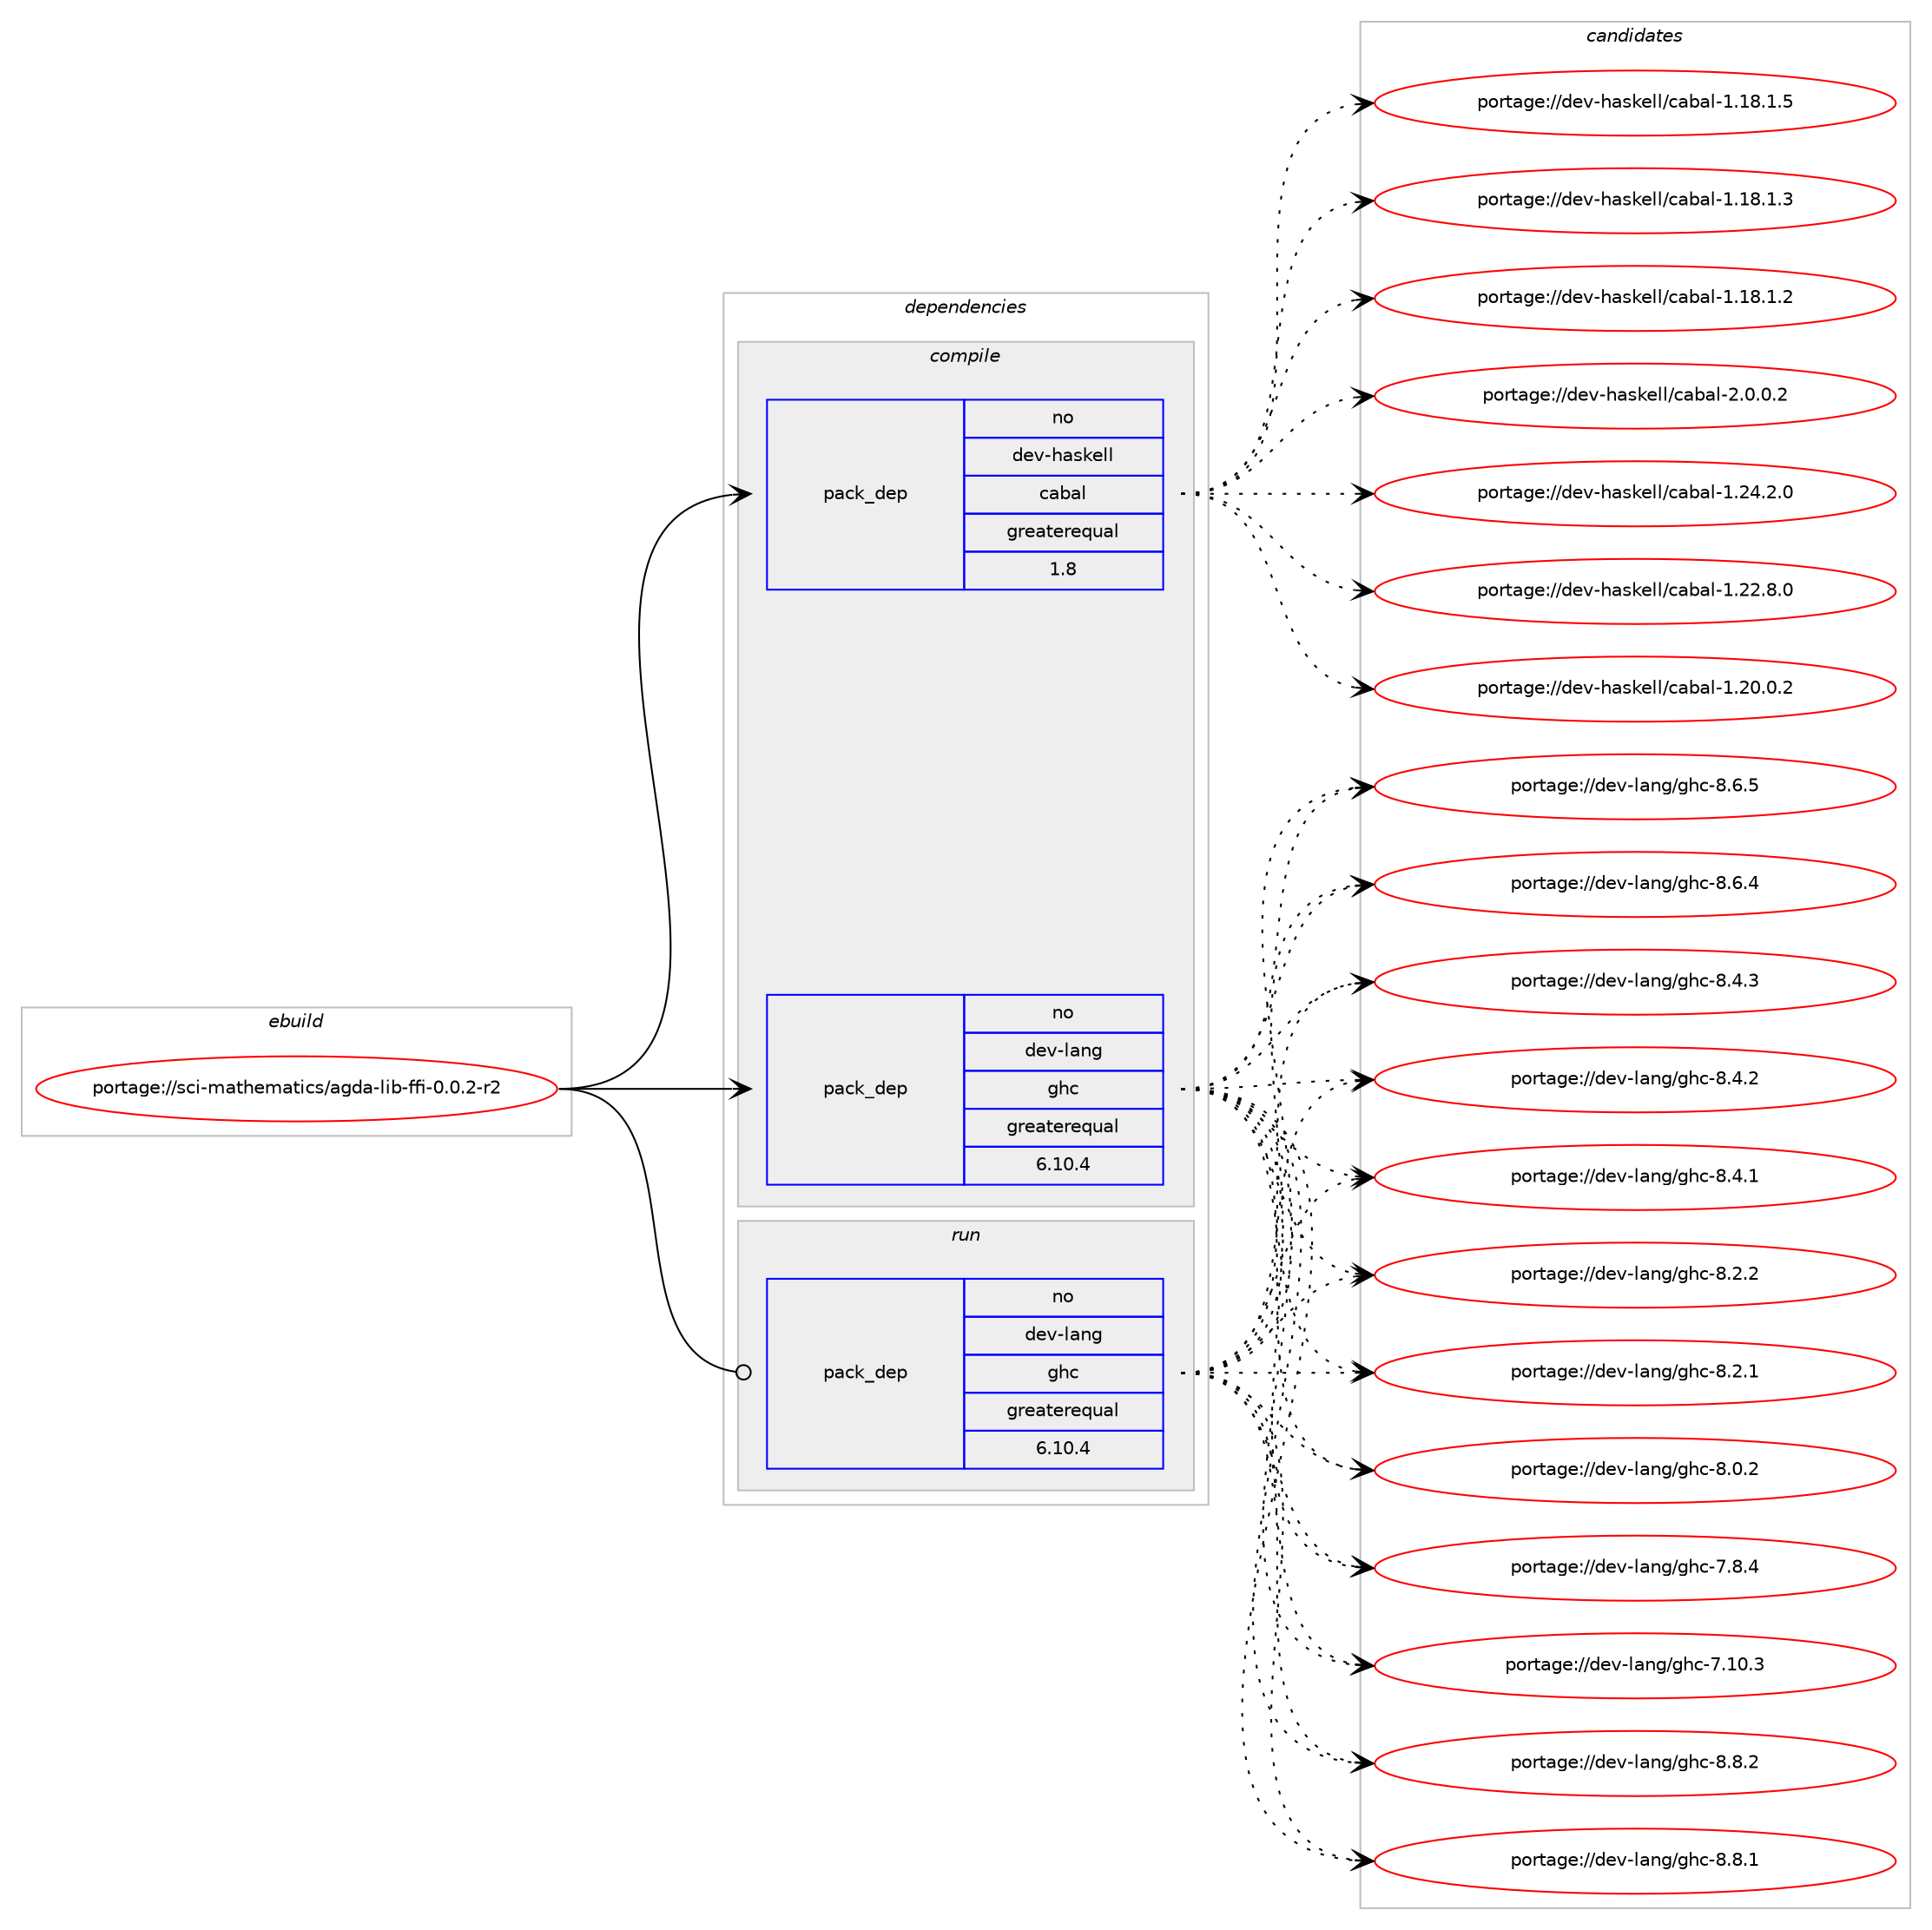 digraph prolog {

# *************
# Graph options
# *************

newrank=true;
concentrate=true;
compound=true;
graph [rankdir=LR,fontname=Helvetica,fontsize=10,ranksep=1.5];#, ranksep=2.5, nodesep=0.2];
edge  [arrowhead=vee];
node  [fontname=Helvetica,fontsize=10];

# **********
# The ebuild
# **********

subgraph cluster_leftcol {
color=gray;
rank=same;
label=<<i>ebuild</i>>;
id [label="portage://sci-mathematics/agda-lib-ffi-0.0.2-r2", color=red, width=4, href="../sci-mathematics/agda-lib-ffi-0.0.2-r2.svg"];
}

# ****************
# The dependencies
# ****************

subgraph cluster_midcol {
color=gray;
label=<<i>dependencies</i>>;
subgraph cluster_compile {
fillcolor="#eeeeee";
style=filled;
label=<<i>compile</i>>;
subgraph pack61184 {
dependency77794 [label=<<TABLE BORDER="0" CELLBORDER="1" CELLSPACING="0" CELLPADDING="4" WIDTH="220"><TR><TD ROWSPAN="6" CELLPADDING="30">pack_dep</TD></TR><TR><TD WIDTH="110">no</TD></TR><TR><TD>dev-haskell</TD></TR><TR><TD>cabal</TD></TR><TR><TD>greaterequal</TD></TR><TR><TD>1.8</TD></TR></TABLE>>, shape=none, color=blue];
}
id:e -> dependency77794:w [weight=20,style="solid",arrowhead="vee"];
subgraph pack61185 {
dependency77795 [label=<<TABLE BORDER="0" CELLBORDER="1" CELLSPACING="0" CELLPADDING="4" WIDTH="220"><TR><TD ROWSPAN="6" CELLPADDING="30">pack_dep</TD></TR><TR><TD WIDTH="110">no</TD></TR><TR><TD>dev-lang</TD></TR><TR><TD>ghc</TD></TR><TR><TD>greaterequal</TD></TR><TR><TD>6.10.4</TD></TR></TABLE>>, shape=none, color=blue];
}
id:e -> dependency77795:w [weight=20,style="solid",arrowhead="vee"];
}
subgraph cluster_compileandrun {
fillcolor="#eeeeee";
style=filled;
label=<<i>compile and run</i>>;
}
subgraph cluster_run {
fillcolor="#eeeeee";
style=filled;
label=<<i>run</i>>;
subgraph pack61186 {
dependency77796 [label=<<TABLE BORDER="0" CELLBORDER="1" CELLSPACING="0" CELLPADDING="4" WIDTH="220"><TR><TD ROWSPAN="6" CELLPADDING="30">pack_dep</TD></TR><TR><TD WIDTH="110">no</TD></TR><TR><TD>dev-lang</TD></TR><TR><TD>ghc</TD></TR><TR><TD>greaterequal</TD></TR><TR><TD>6.10.4</TD></TR></TABLE>>, shape=none, color=blue];
}
id:e -> dependency77796:w [weight=20,style="solid",arrowhead="odot"];
}
}

# **************
# The candidates
# **************

subgraph cluster_choices {
rank=same;
color=gray;
label=<<i>candidates</i>>;

subgraph choice61184 {
color=black;
nodesep=1;
choice100101118451049711510710110810847999798971084550464846484650 [label="portage://dev-haskell/cabal-2.0.0.2", color=red, width=4,href="../dev-haskell/cabal-2.0.0.2.svg"];
choice10010111845104971151071011081084799979897108454946505246504648 [label="portage://dev-haskell/cabal-1.24.2.0", color=red, width=4,href="../dev-haskell/cabal-1.24.2.0.svg"];
choice10010111845104971151071011081084799979897108454946505046564648 [label="portage://dev-haskell/cabal-1.22.8.0", color=red, width=4,href="../dev-haskell/cabal-1.22.8.0.svg"];
choice10010111845104971151071011081084799979897108454946504846484650 [label="portage://dev-haskell/cabal-1.20.0.2", color=red, width=4,href="../dev-haskell/cabal-1.20.0.2.svg"];
choice10010111845104971151071011081084799979897108454946495646494653 [label="portage://dev-haskell/cabal-1.18.1.5", color=red, width=4,href="../dev-haskell/cabal-1.18.1.5.svg"];
choice10010111845104971151071011081084799979897108454946495646494651 [label="portage://dev-haskell/cabal-1.18.1.3", color=red, width=4,href="../dev-haskell/cabal-1.18.1.3.svg"];
choice10010111845104971151071011081084799979897108454946495646494650 [label="portage://dev-haskell/cabal-1.18.1.2", color=red, width=4,href="../dev-haskell/cabal-1.18.1.2.svg"];
dependency77794:e -> choice100101118451049711510710110810847999798971084550464846484650:w [style=dotted,weight="100"];
dependency77794:e -> choice10010111845104971151071011081084799979897108454946505246504648:w [style=dotted,weight="100"];
dependency77794:e -> choice10010111845104971151071011081084799979897108454946505046564648:w [style=dotted,weight="100"];
dependency77794:e -> choice10010111845104971151071011081084799979897108454946504846484650:w [style=dotted,weight="100"];
dependency77794:e -> choice10010111845104971151071011081084799979897108454946495646494653:w [style=dotted,weight="100"];
dependency77794:e -> choice10010111845104971151071011081084799979897108454946495646494651:w [style=dotted,weight="100"];
dependency77794:e -> choice10010111845104971151071011081084799979897108454946495646494650:w [style=dotted,weight="100"];
}
subgraph choice61185 {
color=black;
nodesep=1;
choice10010111845108971101034710310499455646564650 [label="portage://dev-lang/ghc-8.8.2", color=red, width=4,href="../dev-lang/ghc-8.8.2.svg"];
choice10010111845108971101034710310499455646564649 [label="portage://dev-lang/ghc-8.8.1", color=red, width=4,href="../dev-lang/ghc-8.8.1.svg"];
choice10010111845108971101034710310499455646544653 [label="portage://dev-lang/ghc-8.6.5", color=red, width=4,href="../dev-lang/ghc-8.6.5.svg"];
choice10010111845108971101034710310499455646544652 [label="portage://dev-lang/ghc-8.6.4", color=red, width=4,href="../dev-lang/ghc-8.6.4.svg"];
choice10010111845108971101034710310499455646524651 [label="portage://dev-lang/ghc-8.4.3", color=red, width=4,href="../dev-lang/ghc-8.4.3.svg"];
choice10010111845108971101034710310499455646524650 [label="portage://dev-lang/ghc-8.4.2", color=red, width=4,href="../dev-lang/ghc-8.4.2.svg"];
choice10010111845108971101034710310499455646524649 [label="portage://dev-lang/ghc-8.4.1", color=red, width=4,href="../dev-lang/ghc-8.4.1.svg"];
choice10010111845108971101034710310499455646504650 [label="portage://dev-lang/ghc-8.2.2", color=red, width=4,href="../dev-lang/ghc-8.2.2.svg"];
choice10010111845108971101034710310499455646504649 [label="portage://dev-lang/ghc-8.2.1", color=red, width=4,href="../dev-lang/ghc-8.2.1.svg"];
choice10010111845108971101034710310499455646484650 [label="portage://dev-lang/ghc-8.0.2", color=red, width=4,href="../dev-lang/ghc-8.0.2.svg"];
choice10010111845108971101034710310499455546564652 [label="portage://dev-lang/ghc-7.8.4", color=red, width=4,href="../dev-lang/ghc-7.8.4.svg"];
choice1001011184510897110103471031049945554649484651 [label="portage://dev-lang/ghc-7.10.3", color=red, width=4,href="../dev-lang/ghc-7.10.3.svg"];
dependency77795:e -> choice10010111845108971101034710310499455646564650:w [style=dotted,weight="100"];
dependency77795:e -> choice10010111845108971101034710310499455646564649:w [style=dotted,weight="100"];
dependency77795:e -> choice10010111845108971101034710310499455646544653:w [style=dotted,weight="100"];
dependency77795:e -> choice10010111845108971101034710310499455646544652:w [style=dotted,weight="100"];
dependency77795:e -> choice10010111845108971101034710310499455646524651:w [style=dotted,weight="100"];
dependency77795:e -> choice10010111845108971101034710310499455646524650:w [style=dotted,weight="100"];
dependency77795:e -> choice10010111845108971101034710310499455646524649:w [style=dotted,weight="100"];
dependency77795:e -> choice10010111845108971101034710310499455646504650:w [style=dotted,weight="100"];
dependency77795:e -> choice10010111845108971101034710310499455646504649:w [style=dotted,weight="100"];
dependency77795:e -> choice10010111845108971101034710310499455646484650:w [style=dotted,weight="100"];
dependency77795:e -> choice10010111845108971101034710310499455546564652:w [style=dotted,weight="100"];
dependency77795:e -> choice1001011184510897110103471031049945554649484651:w [style=dotted,weight="100"];
}
subgraph choice61186 {
color=black;
nodesep=1;
choice10010111845108971101034710310499455646564650 [label="portage://dev-lang/ghc-8.8.2", color=red, width=4,href="../dev-lang/ghc-8.8.2.svg"];
choice10010111845108971101034710310499455646564649 [label="portage://dev-lang/ghc-8.8.1", color=red, width=4,href="../dev-lang/ghc-8.8.1.svg"];
choice10010111845108971101034710310499455646544653 [label="portage://dev-lang/ghc-8.6.5", color=red, width=4,href="../dev-lang/ghc-8.6.5.svg"];
choice10010111845108971101034710310499455646544652 [label="portage://dev-lang/ghc-8.6.4", color=red, width=4,href="../dev-lang/ghc-8.6.4.svg"];
choice10010111845108971101034710310499455646524651 [label="portage://dev-lang/ghc-8.4.3", color=red, width=4,href="../dev-lang/ghc-8.4.3.svg"];
choice10010111845108971101034710310499455646524650 [label="portage://dev-lang/ghc-8.4.2", color=red, width=4,href="../dev-lang/ghc-8.4.2.svg"];
choice10010111845108971101034710310499455646524649 [label="portage://dev-lang/ghc-8.4.1", color=red, width=4,href="../dev-lang/ghc-8.4.1.svg"];
choice10010111845108971101034710310499455646504650 [label="portage://dev-lang/ghc-8.2.2", color=red, width=4,href="../dev-lang/ghc-8.2.2.svg"];
choice10010111845108971101034710310499455646504649 [label="portage://dev-lang/ghc-8.2.1", color=red, width=4,href="../dev-lang/ghc-8.2.1.svg"];
choice10010111845108971101034710310499455646484650 [label="portage://dev-lang/ghc-8.0.2", color=red, width=4,href="../dev-lang/ghc-8.0.2.svg"];
choice10010111845108971101034710310499455546564652 [label="portage://dev-lang/ghc-7.8.4", color=red, width=4,href="../dev-lang/ghc-7.8.4.svg"];
choice1001011184510897110103471031049945554649484651 [label="portage://dev-lang/ghc-7.10.3", color=red, width=4,href="../dev-lang/ghc-7.10.3.svg"];
dependency77796:e -> choice10010111845108971101034710310499455646564650:w [style=dotted,weight="100"];
dependency77796:e -> choice10010111845108971101034710310499455646564649:w [style=dotted,weight="100"];
dependency77796:e -> choice10010111845108971101034710310499455646544653:w [style=dotted,weight="100"];
dependency77796:e -> choice10010111845108971101034710310499455646544652:w [style=dotted,weight="100"];
dependency77796:e -> choice10010111845108971101034710310499455646524651:w [style=dotted,weight="100"];
dependency77796:e -> choice10010111845108971101034710310499455646524650:w [style=dotted,weight="100"];
dependency77796:e -> choice10010111845108971101034710310499455646524649:w [style=dotted,weight="100"];
dependency77796:e -> choice10010111845108971101034710310499455646504650:w [style=dotted,weight="100"];
dependency77796:e -> choice10010111845108971101034710310499455646504649:w [style=dotted,weight="100"];
dependency77796:e -> choice10010111845108971101034710310499455646484650:w [style=dotted,weight="100"];
dependency77796:e -> choice10010111845108971101034710310499455546564652:w [style=dotted,weight="100"];
dependency77796:e -> choice1001011184510897110103471031049945554649484651:w [style=dotted,weight="100"];
}
}

}

